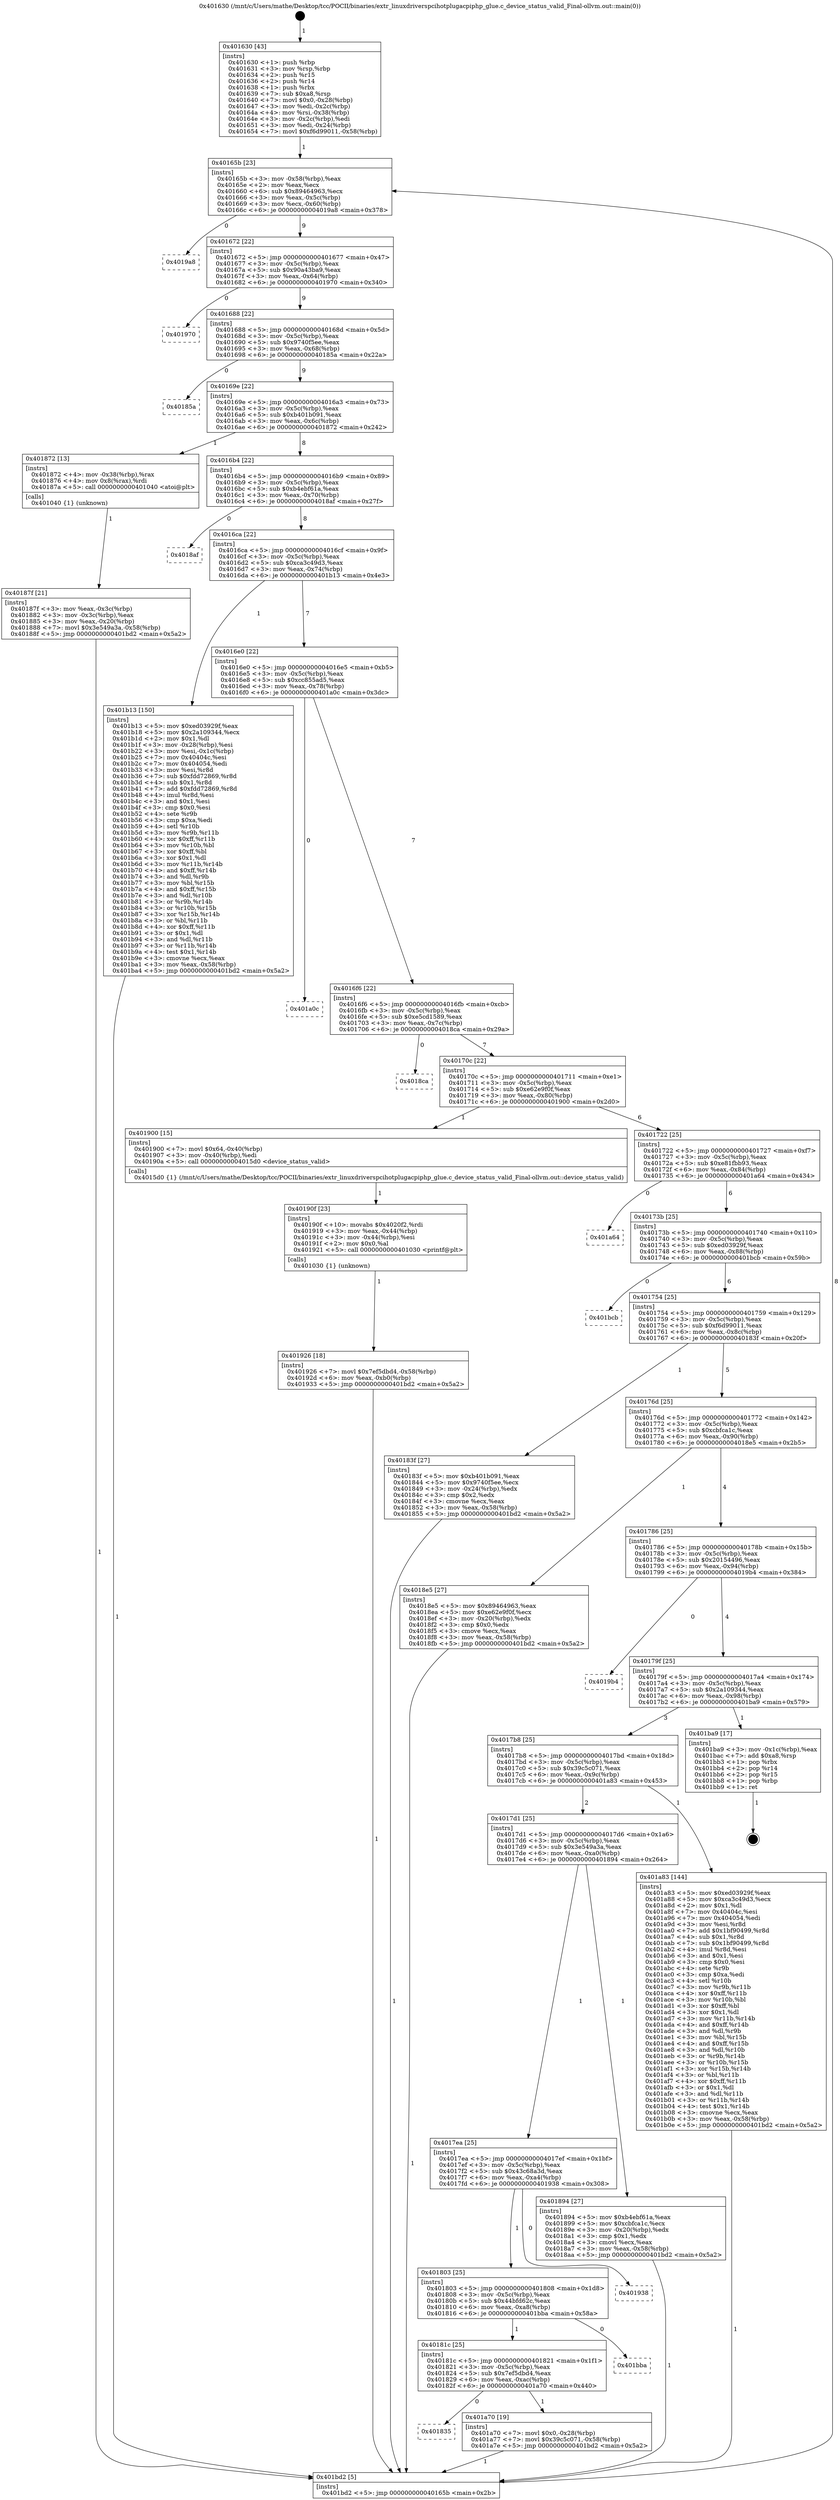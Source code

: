 digraph "0x401630" {
  label = "0x401630 (/mnt/c/Users/mathe/Desktop/tcc/POCII/binaries/extr_linuxdriverspcihotplugacpiphp_glue.c_device_status_valid_Final-ollvm.out::main(0))"
  labelloc = "t"
  node[shape=record]

  Entry [label="",width=0.3,height=0.3,shape=circle,fillcolor=black,style=filled]
  "0x40165b" [label="{
     0x40165b [23]\l
     | [instrs]\l
     &nbsp;&nbsp;0x40165b \<+3\>: mov -0x58(%rbp),%eax\l
     &nbsp;&nbsp;0x40165e \<+2\>: mov %eax,%ecx\l
     &nbsp;&nbsp;0x401660 \<+6\>: sub $0x89464963,%ecx\l
     &nbsp;&nbsp;0x401666 \<+3\>: mov %eax,-0x5c(%rbp)\l
     &nbsp;&nbsp;0x401669 \<+3\>: mov %ecx,-0x60(%rbp)\l
     &nbsp;&nbsp;0x40166c \<+6\>: je 00000000004019a8 \<main+0x378\>\l
  }"]
  "0x4019a8" [label="{
     0x4019a8\l
  }", style=dashed]
  "0x401672" [label="{
     0x401672 [22]\l
     | [instrs]\l
     &nbsp;&nbsp;0x401672 \<+5\>: jmp 0000000000401677 \<main+0x47\>\l
     &nbsp;&nbsp;0x401677 \<+3\>: mov -0x5c(%rbp),%eax\l
     &nbsp;&nbsp;0x40167a \<+5\>: sub $0x90a43ba9,%eax\l
     &nbsp;&nbsp;0x40167f \<+3\>: mov %eax,-0x64(%rbp)\l
     &nbsp;&nbsp;0x401682 \<+6\>: je 0000000000401970 \<main+0x340\>\l
  }"]
  Exit [label="",width=0.3,height=0.3,shape=circle,fillcolor=black,style=filled,peripheries=2]
  "0x401970" [label="{
     0x401970\l
  }", style=dashed]
  "0x401688" [label="{
     0x401688 [22]\l
     | [instrs]\l
     &nbsp;&nbsp;0x401688 \<+5\>: jmp 000000000040168d \<main+0x5d\>\l
     &nbsp;&nbsp;0x40168d \<+3\>: mov -0x5c(%rbp),%eax\l
     &nbsp;&nbsp;0x401690 \<+5\>: sub $0x9740f5ee,%eax\l
     &nbsp;&nbsp;0x401695 \<+3\>: mov %eax,-0x68(%rbp)\l
     &nbsp;&nbsp;0x401698 \<+6\>: je 000000000040185a \<main+0x22a\>\l
  }"]
  "0x401835" [label="{
     0x401835\l
  }", style=dashed]
  "0x40185a" [label="{
     0x40185a\l
  }", style=dashed]
  "0x40169e" [label="{
     0x40169e [22]\l
     | [instrs]\l
     &nbsp;&nbsp;0x40169e \<+5\>: jmp 00000000004016a3 \<main+0x73\>\l
     &nbsp;&nbsp;0x4016a3 \<+3\>: mov -0x5c(%rbp),%eax\l
     &nbsp;&nbsp;0x4016a6 \<+5\>: sub $0xb401b091,%eax\l
     &nbsp;&nbsp;0x4016ab \<+3\>: mov %eax,-0x6c(%rbp)\l
     &nbsp;&nbsp;0x4016ae \<+6\>: je 0000000000401872 \<main+0x242\>\l
  }"]
  "0x401a70" [label="{
     0x401a70 [19]\l
     | [instrs]\l
     &nbsp;&nbsp;0x401a70 \<+7\>: movl $0x0,-0x28(%rbp)\l
     &nbsp;&nbsp;0x401a77 \<+7\>: movl $0x39c5c071,-0x58(%rbp)\l
     &nbsp;&nbsp;0x401a7e \<+5\>: jmp 0000000000401bd2 \<main+0x5a2\>\l
  }"]
  "0x401872" [label="{
     0x401872 [13]\l
     | [instrs]\l
     &nbsp;&nbsp;0x401872 \<+4\>: mov -0x38(%rbp),%rax\l
     &nbsp;&nbsp;0x401876 \<+4\>: mov 0x8(%rax),%rdi\l
     &nbsp;&nbsp;0x40187a \<+5\>: call 0000000000401040 \<atoi@plt\>\l
     | [calls]\l
     &nbsp;&nbsp;0x401040 \{1\} (unknown)\l
  }"]
  "0x4016b4" [label="{
     0x4016b4 [22]\l
     | [instrs]\l
     &nbsp;&nbsp;0x4016b4 \<+5\>: jmp 00000000004016b9 \<main+0x89\>\l
     &nbsp;&nbsp;0x4016b9 \<+3\>: mov -0x5c(%rbp),%eax\l
     &nbsp;&nbsp;0x4016bc \<+5\>: sub $0xb4ebf61a,%eax\l
     &nbsp;&nbsp;0x4016c1 \<+3\>: mov %eax,-0x70(%rbp)\l
     &nbsp;&nbsp;0x4016c4 \<+6\>: je 00000000004018af \<main+0x27f\>\l
  }"]
  "0x40181c" [label="{
     0x40181c [25]\l
     | [instrs]\l
     &nbsp;&nbsp;0x40181c \<+5\>: jmp 0000000000401821 \<main+0x1f1\>\l
     &nbsp;&nbsp;0x401821 \<+3\>: mov -0x5c(%rbp),%eax\l
     &nbsp;&nbsp;0x401824 \<+5\>: sub $0x7ef5dbd4,%eax\l
     &nbsp;&nbsp;0x401829 \<+6\>: mov %eax,-0xac(%rbp)\l
     &nbsp;&nbsp;0x40182f \<+6\>: je 0000000000401a70 \<main+0x440\>\l
  }"]
  "0x4018af" [label="{
     0x4018af\l
  }", style=dashed]
  "0x4016ca" [label="{
     0x4016ca [22]\l
     | [instrs]\l
     &nbsp;&nbsp;0x4016ca \<+5\>: jmp 00000000004016cf \<main+0x9f\>\l
     &nbsp;&nbsp;0x4016cf \<+3\>: mov -0x5c(%rbp),%eax\l
     &nbsp;&nbsp;0x4016d2 \<+5\>: sub $0xca3c49d3,%eax\l
     &nbsp;&nbsp;0x4016d7 \<+3\>: mov %eax,-0x74(%rbp)\l
     &nbsp;&nbsp;0x4016da \<+6\>: je 0000000000401b13 \<main+0x4e3\>\l
  }"]
  "0x401bba" [label="{
     0x401bba\l
  }", style=dashed]
  "0x401b13" [label="{
     0x401b13 [150]\l
     | [instrs]\l
     &nbsp;&nbsp;0x401b13 \<+5\>: mov $0xed03929f,%eax\l
     &nbsp;&nbsp;0x401b18 \<+5\>: mov $0x2a109344,%ecx\l
     &nbsp;&nbsp;0x401b1d \<+2\>: mov $0x1,%dl\l
     &nbsp;&nbsp;0x401b1f \<+3\>: mov -0x28(%rbp),%esi\l
     &nbsp;&nbsp;0x401b22 \<+3\>: mov %esi,-0x1c(%rbp)\l
     &nbsp;&nbsp;0x401b25 \<+7\>: mov 0x40404c,%esi\l
     &nbsp;&nbsp;0x401b2c \<+7\>: mov 0x404054,%edi\l
     &nbsp;&nbsp;0x401b33 \<+3\>: mov %esi,%r8d\l
     &nbsp;&nbsp;0x401b36 \<+7\>: sub $0xfdd72869,%r8d\l
     &nbsp;&nbsp;0x401b3d \<+4\>: sub $0x1,%r8d\l
     &nbsp;&nbsp;0x401b41 \<+7\>: add $0xfdd72869,%r8d\l
     &nbsp;&nbsp;0x401b48 \<+4\>: imul %r8d,%esi\l
     &nbsp;&nbsp;0x401b4c \<+3\>: and $0x1,%esi\l
     &nbsp;&nbsp;0x401b4f \<+3\>: cmp $0x0,%esi\l
     &nbsp;&nbsp;0x401b52 \<+4\>: sete %r9b\l
     &nbsp;&nbsp;0x401b56 \<+3\>: cmp $0xa,%edi\l
     &nbsp;&nbsp;0x401b59 \<+4\>: setl %r10b\l
     &nbsp;&nbsp;0x401b5d \<+3\>: mov %r9b,%r11b\l
     &nbsp;&nbsp;0x401b60 \<+4\>: xor $0xff,%r11b\l
     &nbsp;&nbsp;0x401b64 \<+3\>: mov %r10b,%bl\l
     &nbsp;&nbsp;0x401b67 \<+3\>: xor $0xff,%bl\l
     &nbsp;&nbsp;0x401b6a \<+3\>: xor $0x1,%dl\l
     &nbsp;&nbsp;0x401b6d \<+3\>: mov %r11b,%r14b\l
     &nbsp;&nbsp;0x401b70 \<+4\>: and $0xff,%r14b\l
     &nbsp;&nbsp;0x401b74 \<+3\>: and %dl,%r9b\l
     &nbsp;&nbsp;0x401b77 \<+3\>: mov %bl,%r15b\l
     &nbsp;&nbsp;0x401b7a \<+4\>: and $0xff,%r15b\l
     &nbsp;&nbsp;0x401b7e \<+3\>: and %dl,%r10b\l
     &nbsp;&nbsp;0x401b81 \<+3\>: or %r9b,%r14b\l
     &nbsp;&nbsp;0x401b84 \<+3\>: or %r10b,%r15b\l
     &nbsp;&nbsp;0x401b87 \<+3\>: xor %r15b,%r14b\l
     &nbsp;&nbsp;0x401b8a \<+3\>: or %bl,%r11b\l
     &nbsp;&nbsp;0x401b8d \<+4\>: xor $0xff,%r11b\l
     &nbsp;&nbsp;0x401b91 \<+3\>: or $0x1,%dl\l
     &nbsp;&nbsp;0x401b94 \<+3\>: and %dl,%r11b\l
     &nbsp;&nbsp;0x401b97 \<+3\>: or %r11b,%r14b\l
     &nbsp;&nbsp;0x401b9a \<+4\>: test $0x1,%r14b\l
     &nbsp;&nbsp;0x401b9e \<+3\>: cmovne %ecx,%eax\l
     &nbsp;&nbsp;0x401ba1 \<+3\>: mov %eax,-0x58(%rbp)\l
     &nbsp;&nbsp;0x401ba4 \<+5\>: jmp 0000000000401bd2 \<main+0x5a2\>\l
  }"]
  "0x4016e0" [label="{
     0x4016e0 [22]\l
     | [instrs]\l
     &nbsp;&nbsp;0x4016e0 \<+5\>: jmp 00000000004016e5 \<main+0xb5\>\l
     &nbsp;&nbsp;0x4016e5 \<+3\>: mov -0x5c(%rbp),%eax\l
     &nbsp;&nbsp;0x4016e8 \<+5\>: sub $0xcc855ad5,%eax\l
     &nbsp;&nbsp;0x4016ed \<+3\>: mov %eax,-0x78(%rbp)\l
     &nbsp;&nbsp;0x4016f0 \<+6\>: je 0000000000401a0c \<main+0x3dc\>\l
  }"]
  "0x401803" [label="{
     0x401803 [25]\l
     | [instrs]\l
     &nbsp;&nbsp;0x401803 \<+5\>: jmp 0000000000401808 \<main+0x1d8\>\l
     &nbsp;&nbsp;0x401808 \<+3\>: mov -0x5c(%rbp),%eax\l
     &nbsp;&nbsp;0x40180b \<+5\>: sub $0x44bfd62c,%eax\l
     &nbsp;&nbsp;0x401810 \<+6\>: mov %eax,-0xa8(%rbp)\l
     &nbsp;&nbsp;0x401816 \<+6\>: je 0000000000401bba \<main+0x58a\>\l
  }"]
  "0x401a0c" [label="{
     0x401a0c\l
  }", style=dashed]
  "0x4016f6" [label="{
     0x4016f6 [22]\l
     | [instrs]\l
     &nbsp;&nbsp;0x4016f6 \<+5\>: jmp 00000000004016fb \<main+0xcb\>\l
     &nbsp;&nbsp;0x4016fb \<+3\>: mov -0x5c(%rbp),%eax\l
     &nbsp;&nbsp;0x4016fe \<+5\>: sub $0xe5cd1589,%eax\l
     &nbsp;&nbsp;0x401703 \<+3\>: mov %eax,-0x7c(%rbp)\l
     &nbsp;&nbsp;0x401706 \<+6\>: je 00000000004018ca \<main+0x29a\>\l
  }"]
  "0x401938" [label="{
     0x401938\l
  }", style=dashed]
  "0x4018ca" [label="{
     0x4018ca\l
  }", style=dashed]
  "0x40170c" [label="{
     0x40170c [22]\l
     | [instrs]\l
     &nbsp;&nbsp;0x40170c \<+5\>: jmp 0000000000401711 \<main+0xe1\>\l
     &nbsp;&nbsp;0x401711 \<+3\>: mov -0x5c(%rbp),%eax\l
     &nbsp;&nbsp;0x401714 \<+5\>: sub $0xe62e9f0f,%eax\l
     &nbsp;&nbsp;0x401719 \<+3\>: mov %eax,-0x80(%rbp)\l
     &nbsp;&nbsp;0x40171c \<+6\>: je 0000000000401900 \<main+0x2d0\>\l
  }"]
  "0x401926" [label="{
     0x401926 [18]\l
     | [instrs]\l
     &nbsp;&nbsp;0x401926 \<+7\>: movl $0x7ef5dbd4,-0x58(%rbp)\l
     &nbsp;&nbsp;0x40192d \<+6\>: mov %eax,-0xb0(%rbp)\l
     &nbsp;&nbsp;0x401933 \<+5\>: jmp 0000000000401bd2 \<main+0x5a2\>\l
  }"]
  "0x401900" [label="{
     0x401900 [15]\l
     | [instrs]\l
     &nbsp;&nbsp;0x401900 \<+7\>: movl $0x64,-0x40(%rbp)\l
     &nbsp;&nbsp;0x401907 \<+3\>: mov -0x40(%rbp),%edi\l
     &nbsp;&nbsp;0x40190a \<+5\>: call 00000000004015d0 \<device_status_valid\>\l
     | [calls]\l
     &nbsp;&nbsp;0x4015d0 \{1\} (/mnt/c/Users/mathe/Desktop/tcc/POCII/binaries/extr_linuxdriverspcihotplugacpiphp_glue.c_device_status_valid_Final-ollvm.out::device_status_valid)\l
  }"]
  "0x401722" [label="{
     0x401722 [25]\l
     | [instrs]\l
     &nbsp;&nbsp;0x401722 \<+5\>: jmp 0000000000401727 \<main+0xf7\>\l
     &nbsp;&nbsp;0x401727 \<+3\>: mov -0x5c(%rbp),%eax\l
     &nbsp;&nbsp;0x40172a \<+5\>: sub $0xe81fbb93,%eax\l
     &nbsp;&nbsp;0x40172f \<+6\>: mov %eax,-0x84(%rbp)\l
     &nbsp;&nbsp;0x401735 \<+6\>: je 0000000000401a64 \<main+0x434\>\l
  }"]
  "0x40190f" [label="{
     0x40190f [23]\l
     | [instrs]\l
     &nbsp;&nbsp;0x40190f \<+10\>: movabs $0x4020f2,%rdi\l
     &nbsp;&nbsp;0x401919 \<+3\>: mov %eax,-0x44(%rbp)\l
     &nbsp;&nbsp;0x40191c \<+3\>: mov -0x44(%rbp),%esi\l
     &nbsp;&nbsp;0x40191f \<+2\>: mov $0x0,%al\l
     &nbsp;&nbsp;0x401921 \<+5\>: call 0000000000401030 \<printf@plt\>\l
     | [calls]\l
     &nbsp;&nbsp;0x401030 \{1\} (unknown)\l
  }"]
  "0x401a64" [label="{
     0x401a64\l
  }", style=dashed]
  "0x40173b" [label="{
     0x40173b [25]\l
     | [instrs]\l
     &nbsp;&nbsp;0x40173b \<+5\>: jmp 0000000000401740 \<main+0x110\>\l
     &nbsp;&nbsp;0x401740 \<+3\>: mov -0x5c(%rbp),%eax\l
     &nbsp;&nbsp;0x401743 \<+5\>: sub $0xed03929f,%eax\l
     &nbsp;&nbsp;0x401748 \<+6\>: mov %eax,-0x88(%rbp)\l
     &nbsp;&nbsp;0x40174e \<+6\>: je 0000000000401bcb \<main+0x59b\>\l
  }"]
  "0x4017ea" [label="{
     0x4017ea [25]\l
     | [instrs]\l
     &nbsp;&nbsp;0x4017ea \<+5\>: jmp 00000000004017ef \<main+0x1bf\>\l
     &nbsp;&nbsp;0x4017ef \<+3\>: mov -0x5c(%rbp),%eax\l
     &nbsp;&nbsp;0x4017f2 \<+5\>: sub $0x43c68a3d,%eax\l
     &nbsp;&nbsp;0x4017f7 \<+6\>: mov %eax,-0xa4(%rbp)\l
     &nbsp;&nbsp;0x4017fd \<+6\>: je 0000000000401938 \<main+0x308\>\l
  }"]
  "0x401bcb" [label="{
     0x401bcb\l
  }", style=dashed]
  "0x401754" [label="{
     0x401754 [25]\l
     | [instrs]\l
     &nbsp;&nbsp;0x401754 \<+5\>: jmp 0000000000401759 \<main+0x129\>\l
     &nbsp;&nbsp;0x401759 \<+3\>: mov -0x5c(%rbp),%eax\l
     &nbsp;&nbsp;0x40175c \<+5\>: sub $0xf6d99011,%eax\l
     &nbsp;&nbsp;0x401761 \<+6\>: mov %eax,-0x8c(%rbp)\l
     &nbsp;&nbsp;0x401767 \<+6\>: je 000000000040183f \<main+0x20f\>\l
  }"]
  "0x401894" [label="{
     0x401894 [27]\l
     | [instrs]\l
     &nbsp;&nbsp;0x401894 \<+5\>: mov $0xb4ebf61a,%eax\l
     &nbsp;&nbsp;0x401899 \<+5\>: mov $0xcbfca1c,%ecx\l
     &nbsp;&nbsp;0x40189e \<+3\>: mov -0x20(%rbp),%edx\l
     &nbsp;&nbsp;0x4018a1 \<+3\>: cmp $0x1,%edx\l
     &nbsp;&nbsp;0x4018a4 \<+3\>: cmovl %ecx,%eax\l
     &nbsp;&nbsp;0x4018a7 \<+3\>: mov %eax,-0x58(%rbp)\l
     &nbsp;&nbsp;0x4018aa \<+5\>: jmp 0000000000401bd2 \<main+0x5a2\>\l
  }"]
  "0x40183f" [label="{
     0x40183f [27]\l
     | [instrs]\l
     &nbsp;&nbsp;0x40183f \<+5\>: mov $0xb401b091,%eax\l
     &nbsp;&nbsp;0x401844 \<+5\>: mov $0x9740f5ee,%ecx\l
     &nbsp;&nbsp;0x401849 \<+3\>: mov -0x24(%rbp),%edx\l
     &nbsp;&nbsp;0x40184c \<+3\>: cmp $0x2,%edx\l
     &nbsp;&nbsp;0x40184f \<+3\>: cmovne %ecx,%eax\l
     &nbsp;&nbsp;0x401852 \<+3\>: mov %eax,-0x58(%rbp)\l
     &nbsp;&nbsp;0x401855 \<+5\>: jmp 0000000000401bd2 \<main+0x5a2\>\l
  }"]
  "0x40176d" [label="{
     0x40176d [25]\l
     | [instrs]\l
     &nbsp;&nbsp;0x40176d \<+5\>: jmp 0000000000401772 \<main+0x142\>\l
     &nbsp;&nbsp;0x401772 \<+3\>: mov -0x5c(%rbp),%eax\l
     &nbsp;&nbsp;0x401775 \<+5\>: sub $0xcbfca1c,%eax\l
     &nbsp;&nbsp;0x40177a \<+6\>: mov %eax,-0x90(%rbp)\l
     &nbsp;&nbsp;0x401780 \<+6\>: je 00000000004018e5 \<main+0x2b5\>\l
  }"]
  "0x401bd2" [label="{
     0x401bd2 [5]\l
     | [instrs]\l
     &nbsp;&nbsp;0x401bd2 \<+5\>: jmp 000000000040165b \<main+0x2b\>\l
  }"]
  "0x401630" [label="{
     0x401630 [43]\l
     | [instrs]\l
     &nbsp;&nbsp;0x401630 \<+1\>: push %rbp\l
     &nbsp;&nbsp;0x401631 \<+3\>: mov %rsp,%rbp\l
     &nbsp;&nbsp;0x401634 \<+2\>: push %r15\l
     &nbsp;&nbsp;0x401636 \<+2\>: push %r14\l
     &nbsp;&nbsp;0x401638 \<+1\>: push %rbx\l
     &nbsp;&nbsp;0x401639 \<+7\>: sub $0xa8,%rsp\l
     &nbsp;&nbsp;0x401640 \<+7\>: movl $0x0,-0x28(%rbp)\l
     &nbsp;&nbsp;0x401647 \<+3\>: mov %edi,-0x2c(%rbp)\l
     &nbsp;&nbsp;0x40164a \<+4\>: mov %rsi,-0x38(%rbp)\l
     &nbsp;&nbsp;0x40164e \<+3\>: mov -0x2c(%rbp),%edi\l
     &nbsp;&nbsp;0x401651 \<+3\>: mov %edi,-0x24(%rbp)\l
     &nbsp;&nbsp;0x401654 \<+7\>: movl $0xf6d99011,-0x58(%rbp)\l
  }"]
  "0x40187f" [label="{
     0x40187f [21]\l
     | [instrs]\l
     &nbsp;&nbsp;0x40187f \<+3\>: mov %eax,-0x3c(%rbp)\l
     &nbsp;&nbsp;0x401882 \<+3\>: mov -0x3c(%rbp),%eax\l
     &nbsp;&nbsp;0x401885 \<+3\>: mov %eax,-0x20(%rbp)\l
     &nbsp;&nbsp;0x401888 \<+7\>: movl $0x3e549a3a,-0x58(%rbp)\l
     &nbsp;&nbsp;0x40188f \<+5\>: jmp 0000000000401bd2 \<main+0x5a2\>\l
  }"]
  "0x4017d1" [label="{
     0x4017d1 [25]\l
     | [instrs]\l
     &nbsp;&nbsp;0x4017d1 \<+5\>: jmp 00000000004017d6 \<main+0x1a6\>\l
     &nbsp;&nbsp;0x4017d6 \<+3\>: mov -0x5c(%rbp),%eax\l
     &nbsp;&nbsp;0x4017d9 \<+5\>: sub $0x3e549a3a,%eax\l
     &nbsp;&nbsp;0x4017de \<+6\>: mov %eax,-0xa0(%rbp)\l
     &nbsp;&nbsp;0x4017e4 \<+6\>: je 0000000000401894 \<main+0x264\>\l
  }"]
  "0x4018e5" [label="{
     0x4018e5 [27]\l
     | [instrs]\l
     &nbsp;&nbsp;0x4018e5 \<+5\>: mov $0x89464963,%eax\l
     &nbsp;&nbsp;0x4018ea \<+5\>: mov $0xe62e9f0f,%ecx\l
     &nbsp;&nbsp;0x4018ef \<+3\>: mov -0x20(%rbp),%edx\l
     &nbsp;&nbsp;0x4018f2 \<+3\>: cmp $0x0,%edx\l
     &nbsp;&nbsp;0x4018f5 \<+3\>: cmove %ecx,%eax\l
     &nbsp;&nbsp;0x4018f8 \<+3\>: mov %eax,-0x58(%rbp)\l
     &nbsp;&nbsp;0x4018fb \<+5\>: jmp 0000000000401bd2 \<main+0x5a2\>\l
  }"]
  "0x401786" [label="{
     0x401786 [25]\l
     | [instrs]\l
     &nbsp;&nbsp;0x401786 \<+5\>: jmp 000000000040178b \<main+0x15b\>\l
     &nbsp;&nbsp;0x40178b \<+3\>: mov -0x5c(%rbp),%eax\l
     &nbsp;&nbsp;0x40178e \<+5\>: sub $0x20154496,%eax\l
     &nbsp;&nbsp;0x401793 \<+6\>: mov %eax,-0x94(%rbp)\l
     &nbsp;&nbsp;0x401799 \<+6\>: je 00000000004019b4 \<main+0x384\>\l
  }"]
  "0x401a83" [label="{
     0x401a83 [144]\l
     | [instrs]\l
     &nbsp;&nbsp;0x401a83 \<+5\>: mov $0xed03929f,%eax\l
     &nbsp;&nbsp;0x401a88 \<+5\>: mov $0xca3c49d3,%ecx\l
     &nbsp;&nbsp;0x401a8d \<+2\>: mov $0x1,%dl\l
     &nbsp;&nbsp;0x401a8f \<+7\>: mov 0x40404c,%esi\l
     &nbsp;&nbsp;0x401a96 \<+7\>: mov 0x404054,%edi\l
     &nbsp;&nbsp;0x401a9d \<+3\>: mov %esi,%r8d\l
     &nbsp;&nbsp;0x401aa0 \<+7\>: add $0x1bf90499,%r8d\l
     &nbsp;&nbsp;0x401aa7 \<+4\>: sub $0x1,%r8d\l
     &nbsp;&nbsp;0x401aab \<+7\>: sub $0x1bf90499,%r8d\l
     &nbsp;&nbsp;0x401ab2 \<+4\>: imul %r8d,%esi\l
     &nbsp;&nbsp;0x401ab6 \<+3\>: and $0x1,%esi\l
     &nbsp;&nbsp;0x401ab9 \<+3\>: cmp $0x0,%esi\l
     &nbsp;&nbsp;0x401abc \<+4\>: sete %r9b\l
     &nbsp;&nbsp;0x401ac0 \<+3\>: cmp $0xa,%edi\l
     &nbsp;&nbsp;0x401ac3 \<+4\>: setl %r10b\l
     &nbsp;&nbsp;0x401ac7 \<+3\>: mov %r9b,%r11b\l
     &nbsp;&nbsp;0x401aca \<+4\>: xor $0xff,%r11b\l
     &nbsp;&nbsp;0x401ace \<+3\>: mov %r10b,%bl\l
     &nbsp;&nbsp;0x401ad1 \<+3\>: xor $0xff,%bl\l
     &nbsp;&nbsp;0x401ad4 \<+3\>: xor $0x1,%dl\l
     &nbsp;&nbsp;0x401ad7 \<+3\>: mov %r11b,%r14b\l
     &nbsp;&nbsp;0x401ada \<+4\>: and $0xff,%r14b\l
     &nbsp;&nbsp;0x401ade \<+3\>: and %dl,%r9b\l
     &nbsp;&nbsp;0x401ae1 \<+3\>: mov %bl,%r15b\l
     &nbsp;&nbsp;0x401ae4 \<+4\>: and $0xff,%r15b\l
     &nbsp;&nbsp;0x401ae8 \<+3\>: and %dl,%r10b\l
     &nbsp;&nbsp;0x401aeb \<+3\>: or %r9b,%r14b\l
     &nbsp;&nbsp;0x401aee \<+3\>: or %r10b,%r15b\l
     &nbsp;&nbsp;0x401af1 \<+3\>: xor %r15b,%r14b\l
     &nbsp;&nbsp;0x401af4 \<+3\>: or %bl,%r11b\l
     &nbsp;&nbsp;0x401af7 \<+4\>: xor $0xff,%r11b\l
     &nbsp;&nbsp;0x401afb \<+3\>: or $0x1,%dl\l
     &nbsp;&nbsp;0x401afe \<+3\>: and %dl,%r11b\l
     &nbsp;&nbsp;0x401b01 \<+3\>: or %r11b,%r14b\l
     &nbsp;&nbsp;0x401b04 \<+4\>: test $0x1,%r14b\l
     &nbsp;&nbsp;0x401b08 \<+3\>: cmovne %ecx,%eax\l
     &nbsp;&nbsp;0x401b0b \<+3\>: mov %eax,-0x58(%rbp)\l
     &nbsp;&nbsp;0x401b0e \<+5\>: jmp 0000000000401bd2 \<main+0x5a2\>\l
  }"]
  "0x4019b4" [label="{
     0x4019b4\l
  }", style=dashed]
  "0x40179f" [label="{
     0x40179f [25]\l
     | [instrs]\l
     &nbsp;&nbsp;0x40179f \<+5\>: jmp 00000000004017a4 \<main+0x174\>\l
     &nbsp;&nbsp;0x4017a4 \<+3\>: mov -0x5c(%rbp),%eax\l
     &nbsp;&nbsp;0x4017a7 \<+5\>: sub $0x2a109344,%eax\l
     &nbsp;&nbsp;0x4017ac \<+6\>: mov %eax,-0x98(%rbp)\l
     &nbsp;&nbsp;0x4017b2 \<+6\>: je 0000000000401ba9 \<main+0x579\>\l
  }"]
  "0x4017b8" [label="{
     0x4017b8 [25]\l
     | [instrs]\l
     &nbsp;&nbsp;0x4017b8 \<+5\>: jmp 00000000004017bd \<main+0x18d\>\l
     &nbsp;&nbsp;0x4017bd \<+3\>: mov -0x5c(%rbp),%eax\l
     &nbsp;&nbsp;0x4017c0 \<+5\>: sub $0x39c5c071,%eax\l
     &nbsp;&nbsp;0x4017c5 \<+6\>: mov %eax,-0x9c(%rbp)\l
     &nbsp;&nbsp;0x4017cb \<+6\>: je 0000000000401a83 \<main+0x453\>\l
  }"]
  "0x401ba9" [label="{
     0x401ba9 [17]\l
     | [instrs]\l
     &nbsp;&nbsp;0x401ba9 \<+3\>: mov -0x1c(%rbp),%eax\l
     &nbsp;&nbsp;0x401bac \<+7\>: add $0xa8,%rsp\l
     &nbsp;&nbsp;0x401bb3 \<+1\>: pop %rbx\l
     &nbsp;&nbsp;0x401bb4 \<+2\>: pop %r14\l
     &nbsp;&nbsp;0x401bb6 \<+2\>: pop %r15\l
     &nbsp;&nbsp;0x401bb8 \<+1\>: pop %rbp\l
     &nbsp;&nbsp;0x401bb9 \<+1\>: ret\l
  }"]
  Entry -> "0x401630" [label=" 1"]
  "0x40165b" -> "0x4019a8" [label=" 0"]
  "0x40165b" -> "0x401672" [label=" 9"]
  "0x401ba9" -> Exit [label=" 1"]
  "0x401672" -> "0x401970" [label=" 0"]
  "0x401672" -> "0x401688" [label=" 9"]
  "0x401b13" -> "0x401bd2" [label=" 1"]
  "0x401688" -> "0x40185a" [label=" 0"]
  "0x401688" -> "0x40169e" [label=" 9"]
  "0x401a83" -> "0x401bd2" [label=" 1"]
  "0x40169e" -> "0x401872" [label=" 1"]
  "0x40169e" -> "0x4016b4" [label=" 8"]
  "0x401a70" -> "0x401bd2" [label=" 1"]
  "0x4016b4" -> "0x4018af" [label=" 0"]
  "0x4016b4" -> "0x4016ca" [label=" 8"]
  "0x40181c" -> "0x401a70" [label=" 1"]
  "0x4016ca" -> "0x401b13" [label=" 1"]
  "0x4016ca" -> "0x4016e0" [label=" 7"]
  "0x40181c" -> "0x401835" [label=" 0"]
  "0x4016e0" -> "0x401a0c" [label=" 0"]
  "0x4016e0" -> "0x4016f6" [label=" 7"]
  "0x401803" -> "0x401bba" [label=" 0"]
  "0x4016f6" -> "0x4018ca" [label=" 0"]
  "0x4016f6" -> "0x40170c" [label=" 7"]
  "0x401803" -> "0x40181c" [label=" 1"]
  "0x40170c" -> "0x401900" [label=" 1"]
  "0x40170c" -> "0x401722" [label=" 6"]
  "0x4017ea" -> "0x401938" [label=" 0"]
  "0x401722" -> "0x401a64" [label=" 0"]
  "0x401722" -> "0x40173b" [label=" 6"]
  "0x4017ea" -> "0x401803" [label=" 1"]
  "0x40173b" -> "0x401bcb" [label=" 0"]
  "0x40173b" -> "0x401754" [label=" 6"]
  "0x401926" -> "0x401bd2" [label=" 1"]
  "0x401754" -> "0x40183f" [label=" 1"]
  "0x401754" -> "0x40176d" [label=" 5"]
  "0x40183f" -> "0x401bd2" [label=" 1"]
  "0x401630" -> "0x40165b" [label=" 1"]
  "0x401bd2" -> "0x40165b" [label=" 8"]
  "0x401872" -> "0x40187f" [label=" 1"]
  "0x40187f" -> "0x401bd2" [label=" 1"]
  "0x40190f" -> "0x401926" [label=" 1"]
  "0x40176d" -> "0x4018e5" [label=" 1"]
  "0x40176d" -> "0x401786" [label=" 4"]
  "0x4018e5" -> "0x401bd2" [label=" 1"]
  "0x401786" -> "0x4019b4" [label=" 0"]
  "0x401786" -> "0x40179f" [label=" 4"]
  "0x401894" -> "0x401bd2" [label=" 1"]
  "0x40179f" -> "0x401ba9" [label=" 1"]
  "0x40179f" -> "0x4017b8" [label=" 3"]
  "0x4017d1" -> "0x4017ea" [label=" 1"]
  "0x4017b8" -> "0x401a83" [label=" 1"]
  "0x4017b8" -> "0x4017d1" [label=" 2"]
  "0x401900" -> "0x40190f" [label=" 1"]
  "0x4017d1" -> "0x401894" [label=" 1"]
}
